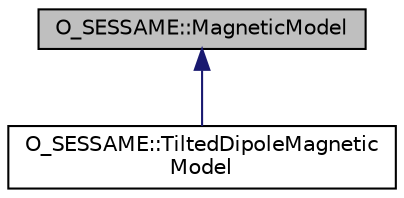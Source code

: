 digraph "O_SESSAME::MagneticModel"
{
 // LATEX_PDF_SIZE
  edge [fontname="Helvetica",fontsize="10",labelfontname="Helvetica",labelfontsize="10"];
  node [fontname="Helvetica",fontsize="10",shape=record];
  Node1 [label="O_SESSAME::MagneticModel",height=0.2,width=0.4,color="black", fillcolor="grey75", style="filled", fontcolor="black",tooltip="The MagneticModel class encapsulates a magnetic model of a central body."];
  Node1 -> Node2 [dir="back",color="midnightblue",fontsize="10",style="solid",fontname="Helvetica"];
  Node2 [label="O_SESSAME::TiltedDipoleMagnetic\lModel",height=0.2,width=0.4,color="black", fillcolor="white", style="filled",URL="$classO__SESSAME_1_1TiltedDipoleMagneticModel.html",tooltip="Define the model of a magnetic field using a tilted dipole model."];
}
